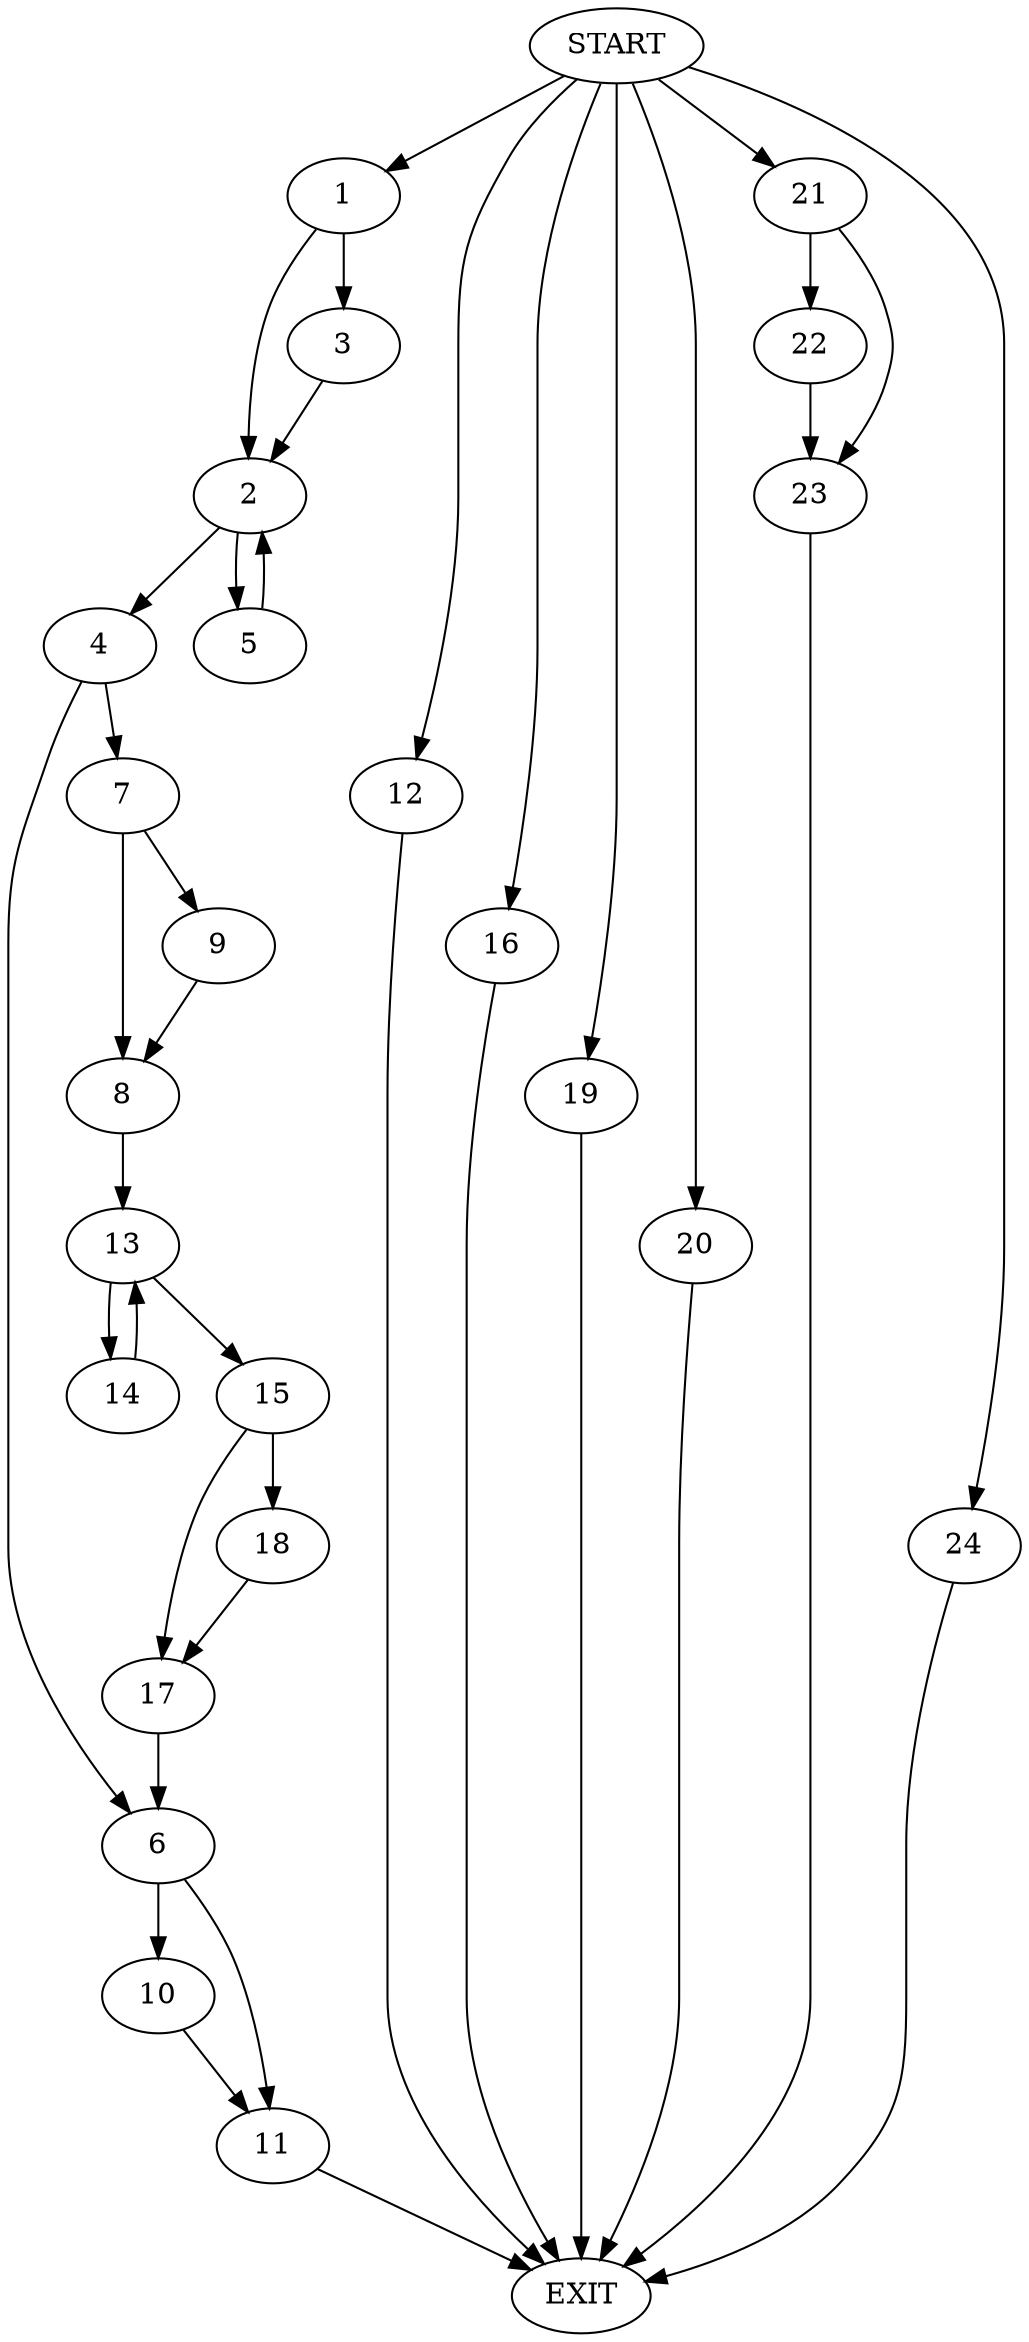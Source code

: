 digraph {
0 [label="START"]
25 [label="EXIT"]
0 -> 1
1 -> 2
1 -> 3
2 -> 4
2 -> 5
3 -> 2
5 -> 2
4 -> 6
4 -> 7
7 -> 8
7 -> 9
6 -> 10
6 -> 11
0 -> 12
12 -> 25
8 -> 13
9 -> 8
13 -> 14
13 -> 15
0 -> 16
16 -> 25
15 -> 17
15 -> 18
14 -> 13
17 -> 6
18 -> 17
0 -> 19
19 -> 25
10 -> 11
11 -> 25
0 -> 20
20 -> 25
0 -> 21
21 -> 22
21 -> 23
23 -> 25
22 -> 23
0 -> 24
24 -> 25
}
